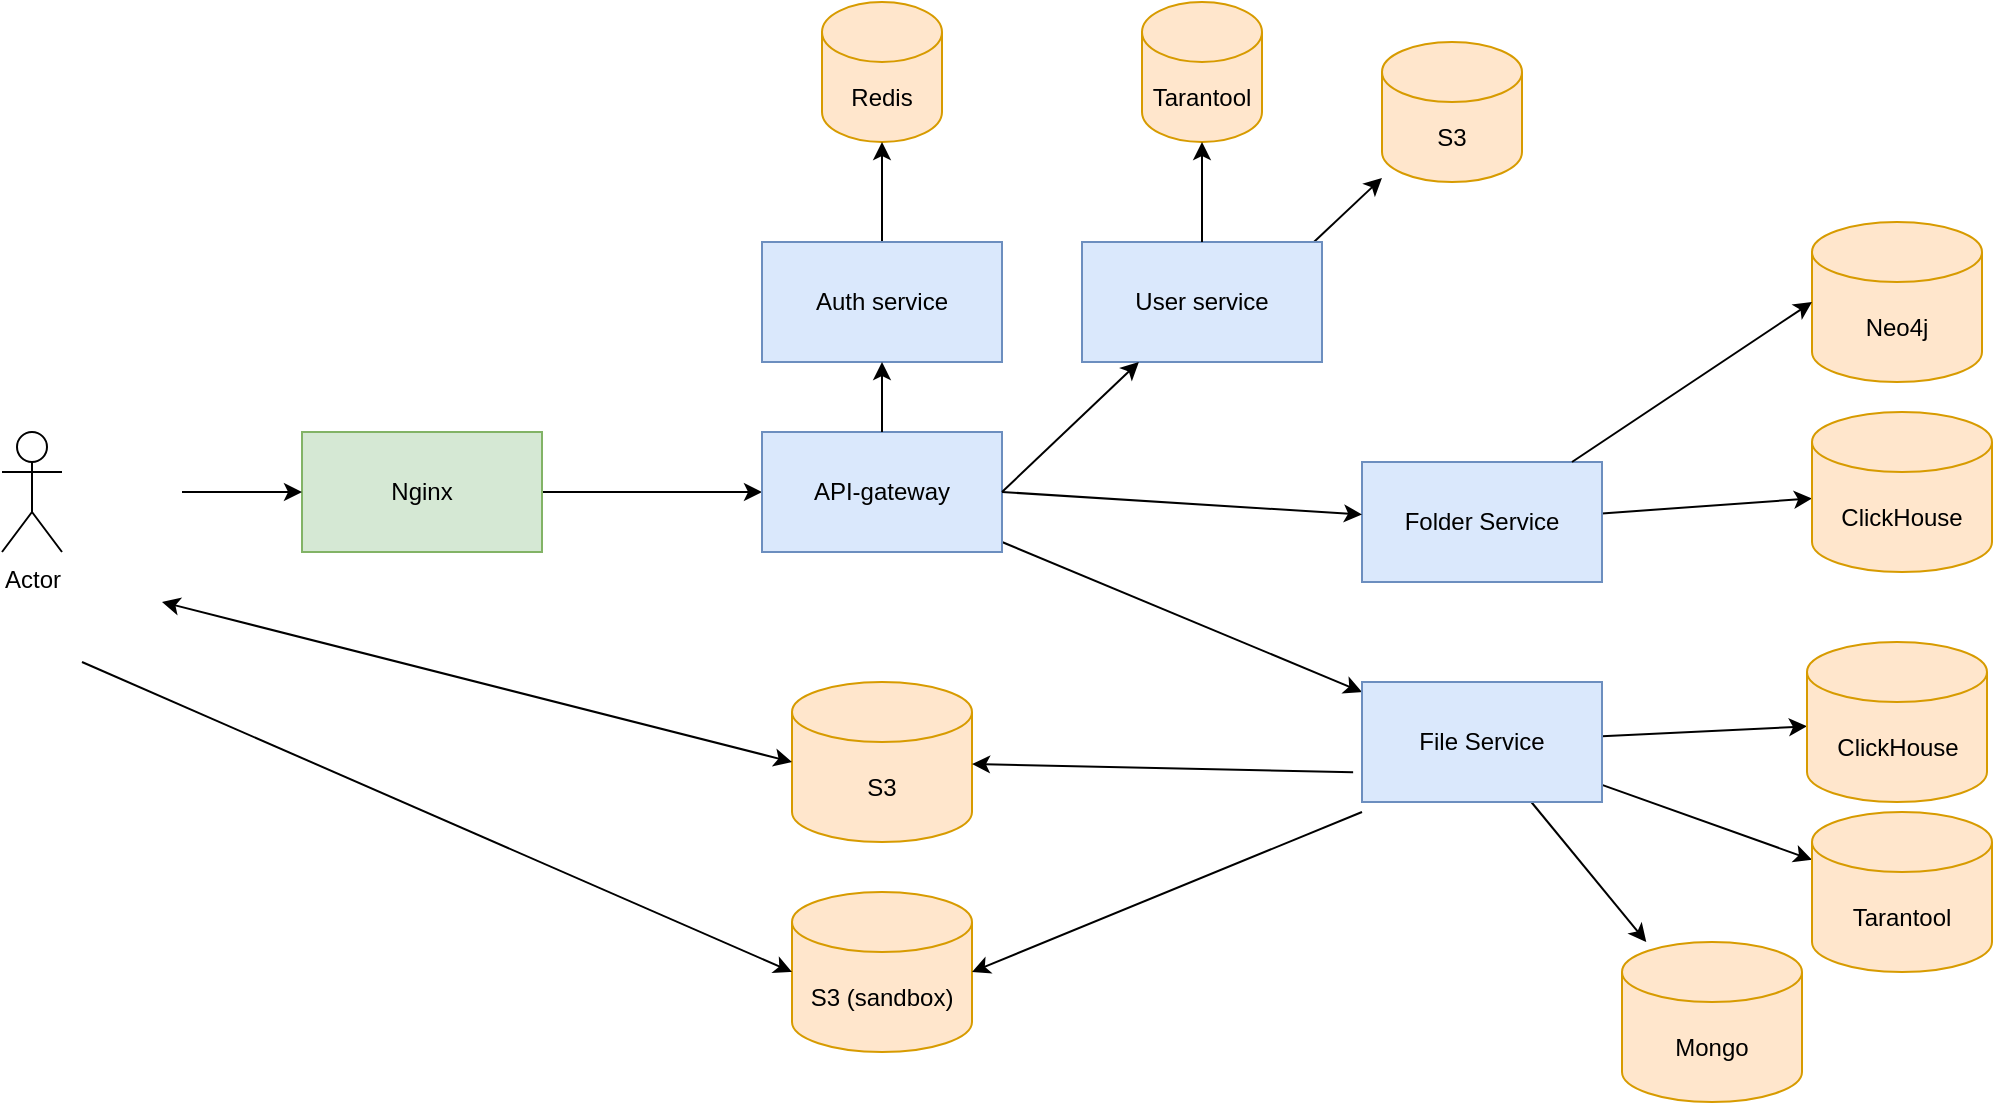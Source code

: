 <mxfile version="24.2.5" type="device">
  <diagram name="Страница — 1" id="QQREq4vhRbicFFmpkwqd">
    <mxGraphModel dx="1430" dy="830" grid="1" gridSize="10" guides="1" tooltips="1" connect="1" arrows="1" fold="1" page="1" pageScale="1" pageWidth="827" pageHeight="1169" math="0" shadow="0">
      <root>
        <mxCell id="0" />
        <mxCell id="1" parent="0" />
        <mxCell id="-TN5GB6mbDTB-ATYdh7D-3" value="Actor" style="shape=umlActor;verticalLabelPosition=bottom;verticalAlign=top;html=1;outlineConnect=0;" parent="1" vertex="1">
          <mxGeometry x="60" y="355" width="30" height="60" as="geometry" />
        </mxCell>
        <mxCell id="-TN5GB6mbDTB-ATYdh7D-13" style="edgeStyle=orthogonalEdgeStyle;rounded=0;orthogonalLoop=1;jettySize=auto;html=1;" parent="1" source="-TN5GB6mbDTB-ATYdh7D-6" target="-TN5GB6mbDTB-ATYdh7D-7" edge="1">
          <mxGeometry relative="1" as="geometry" />
        </mxCell>
        <mxCell id="-TN5GB6mbDTB-ATYdh7D-6" value="Nginx" style="rounded=0;whiteSpace=wrap;html=1;fillColor=#d5e8d4;strokeColor=#82b366;" parent="1" vertex="1">
          <mxGeometry x="210" y="355" width="120" height="60" as="geometry" />
        </mxCell>
        <mxCell id="-TN5GB6mbDTB-ATYdh7D-35" style="rounded=0;orthogonalLoop=1;jettySize=auto;html=1;" parent="1" source="-TN5GB6mbDTB-ATYdh7D-7" target="-TN5GB6mbDTB-ATYdh7D-24" edge="1">
          <mxGeometry relative="1" as="geometry" />
        </mxCell>
        <mxCell id="-TN5GB6mbDTB-ATYdh7D-7" value="API-gateway" style="rounded=0;whiteSpace=wrap;html=1;fillColor=#dae8fc;strokeColor=#6c8ebf;" parent="1" vertex="1">
          <mxGeometry x="440" y="355" width="120" height="60" as="geometry" />
        </mxCell>
        <mxCell id="-TN5GB6mbDTB-ATYdh7D-11" value="" style="endArrow=classic;html=1;rounded=0;entryX=0;entryY=0.5;entryDx=0;entryDy=0;" parent="1" target="-TN5GB6mbDTB-ATYdh7D-6" edge="1">
          <mxGeometry width="50" height="50" relative="1" as="geometry">
            <mxPoint x="150" y="385" as="sourcePoint" />
            <mxPoint x="190" y="400" as="targetPoint" />
          </mxGeometry>
        </mxCell>
        <mxCell id="-TN5GB6mbDTB-ATYdh7D-14" value="Redis" style="shape=cylinder3;whiteSpace=wrap;html=1;boundedLbl=1;backgroundOutline=1;size=15;fillColor=#ffe6cc;strokeColor=#d79b00;" parent="1" vertex="1">
          <mxGeometry x="470" y="140" width="60" height="70" as="geometry" />
        </mxCell>
        <mxCell id="-TN5GB6mbDTB-ATYdh7D-20" style="edgeStyle=orthogonalEdgeStyle;rounded=0;orthogonalLoop=1;jettySize=auto;html=1;" parent="1" source="-TN5GB6mbDTB-ATYdh7D-16" target="-TN5GB6mbDTB-ATYdh7D-14" edge="1">
          <mxGeometry relative="1" as="geometry" />
        </mxCell>
        <mxCell id="-TN5GB6mbDTB-ATYdh7D-16" value="Auth service" style="rounded=0;whiteSpace=wrap;html=1;fillColor=#dae8fc;strokeColor=#6c8ebf;" parent="1" vertex="1">
          <mxGeometry x="440" y="260" width="120" height="60" as="geometry" />
        </mxCell>
        <mxCell id="_tfWTjdmwIMz37uuTFmy-4" style="rounded=0;orthogonalLoop=1;jettySize=auto;html=1;exitX=0.963;exitY=0.006;exitDx=0;exitDy=0;exitPerimeter=0;" edge="1" parent="1" source="-TN5GB6mbDTB-ATYdh7D-17" target="_tfWTjdmwIMz37uuTFmy-3">
          <mxGeometry relative="1" as="geometry" />
        </mxCell>
        <mxCell id="-TN5GB6mbDTB-ATYdh7D-17" value="User service" style="rounded=0;whiteSpace=wrap;html=1;fillColor=#dae8fc;strokeColor=#6c8ebf;" parent="1" vertex="1">
          <mxGeometry x="600" y="260" width="120" height="60" as="geometry" />
        </mxCell>
        <mxCell id="-TN5GB6mbDTB-ATYdh7D-18" value="" style="endArrow=classic;html=1;rounded=0;exitX=0.5;exitY=0;exitDx=0;exitDy=0;" parent="1" source="-TN5GB6mbDTB-ATYdh7D-7" target="-TN5GB6mbDTB-ATYdh7D-16" edge="1">
          <mxGeometry width="50" height="50" relative="1" as="geometry">
            <mxPoint x="490" y="320" as="sourcePoint" />
            <mxPoint x="540" y="270" as="targetPoint" />
          </mxGeometry>
        </mxCell>
        <mxCell id="-TN5GB6mbDTB-ATYdh7D-19" value="" style="endArrow=classic;html=1;rounded=0;exitX=1;exitY=0.5;exitDx=0;exitDy=0;" parent="1" source="-TN5GB6mbDTB-ATYdh7D-7" target="-TN5GB6mbDTB-ATYdh7D-17" edge="1">
          <mxGeometry width="50" height="50" relative="1" as="geometry">
            <mxPoint x="490" y="320" as="sourcePoint" />
            <mxPoint x="540" y="270" as="targetPoint" />
          </mxGeometry>
        </mxCell>
        <mxCell id="-TN5GB6mbDTB-ATYdh7D-22" value="Tarantool" style="shape=cylinder3;whiteSpace=wrap;html=1;boundedLbl=1;backgroundOutline=1;size=15;fillColor=#ffe6cc;strokeColor=#d79b00;" parent="1" vertex="1">
          <mxGeometry x="630" y="140" width="60" height="70" as="geometry" />
        </mxCell>
        <mxCell id="-TN5GB6mbDTB-ATYdh7D-23" value="" style="endArrow=classic;html=1;rounded=0;exitX=0.5;exitY=0;exitDx=0;exitDy=0;" parent="1" source="-TN5GB6mbDTB-ATYdh7D-17" target="-TN5GB6mbDTB-ATYdh7D-22" edge="1">
          <mxGeometry width="50" height="50" relative="1" as="geometry">
            <mxPoint x="490" y="320" as="sourcePoint" />
            <mxPoint x="640" y="230" as="targetPoint" />
          </mxGeometry>
        </mxCell>
        <mxCell id="-TN5GB6mbDTB-ATYdh7D-31" style="rounded=0;orthogonalLoop=1;jettySize=auto;html=1;" parent="1" source="-TN5GB6mbDTB-ATYdh7D-24" target="-TN5GB6mbDTB-ATYdh7D-29" edge="1">
          <mxGeometry relative="1" as="geometry" />
        </mxCell>
        <mxCell id="-TN5GB6mbDTB-ATYdh7D-39" style="rounded=0;orthogonalLoop=1;jettySize=auto;html=1;" parent="1" source="-TN5GB6mbDTB-ATYdh7D-24" target="-TN5GB6mbDTB-ATYdh7D-37" edge="1">
          <mxGeometry relative="1" as="geometry" />
        </mxCell>
        <mxCell id="_tfWTjdmwIMz37uuTFmy-2" style="rounded=0;orthogonalLoop=1;jettySize=auto;html=1;" edge="1" parent="1" source="-TN5GB6mbDTB-ATYdh7D-24" target="_tfWTjdmwIMz37uuTFmy-1">
          <mxGeometry relative="1" as="geometry" />
        </mxCell>
        <mxCell id="-TN5GB6mbDTB-ATYdh7D-24" value="File Service" style="rounded=0;whiteSpace=wrap;html=1;fillColor=#dae8fc;strokeColor=#6c8ebf;" parent="1" vertex="1">
          <mxGeometry x="740" y="480" width="120" height="60" as="geometry" />
        </mxCell>
        <mxCell id="-TN5GB6mbDTB-ATYdh7D-46" style="rounded=0;orthogonalLoop=1;jettySize=auto;html=1;" parent="1" source="-TN5GB6mbDTB-ATYdh7D-25" target="-TN5GB6mbDTB-ATYdh7D-44" edge="1">
          <mxGeometry relative="1" as="geometry" />
        </mxCell>
        <mxCell id="-TN5GB6mbDTB-ATYdh7D-25" value="Folder Service" style="rounded=0;whiteSpace=wrap;html=1;fillColor=#dae8fc;strokeColor=#6c8ebf;" parent="1" vertex="1">
          <mxGeometry x="740" y="370" width="120" height="60" as="geometry" />
        </mxCell>
        <mxCell id="-TN5GB6mbDTB-ATYdh7D-27" value="Neo4j" style="shape=cylinder3;whiteSpace=wrap;html=1;boundedLbl=1;backgroundOutline=1;size=15;fillColor=#ffe6cc;strokeColor=#d79b00;" parent="1" vertex="1">
          <mxGeometry x="965" y="250" width="85" height="80" as="geometry" />
        </mxCell>
        <mxCell id="-TN5GB6mbDTB-ATYdh7D-28" style="rounded=0;orthogonalLoop=1;jettySize=auto;html=1;entryX=0;entryY=0.5;entryDx=0;entryDy=0;entryPerimeter=0;" parent="1" source="-TN5GB6mbDTB-ATYdh7D-25" target="-TN5GB6mbDTB-ATYdh7D-27" edge="1">
          <mxGeometry relative="1" as="geometry" />
        </mxCell>
        <mxCell id="-TN5GB6mbDTB-ATYdh7D-29" value="Mongo" style="shape=cylinder3;whiteSpace=wrap;html=1;boundedLbl=1;backgroundOutline=1;size=15;fillColor=#ffe6cc;strokeColor=#d79b00;" parent="1" vertex="1">
          <mxGeometry x="870" y="610" width="90" height="80" as="geometry" />
        </mxCell>
        <mxCell id="-TN5GB6mbDTB-ATYdh7D-34" value="" style="endArrow=classic;html=1;rounded=0;exitX=1;exitY=0.5;exitDx=0;exitDy=0;" parent="1" source="-TN5GB6mbDTB-ATYdh7D-7" target="-TN5GB6mbDTB-ATYdh7D-25" edge="1">
          <mxGeometry width="50" height="50" relative="1" as="geometry">
            <mxPoint x="790" y="490" as="sourcePoint" />
            <mxPoint x="840" y="440" as="targetPoint" />
          </mxGeometry>
        </mxCell>
        <mxCell id="-TN5GB6mbDTB-ATYdh7D-37" value="ClickHouse" style="shape=cylinder3;whiteSpace=wrap;html=1;boundedLbl=1;backgroundOutline=1;size=15;fillColor=#ffe6cc;strokeColor=#d79b00;" parent="1" vertex="1">
          <mxGeometry x="962.5" y="460" width="90" height="80" as="geometry" />
        </mxCell>
        <mxCell id="-TN5GB6mbDTB-ATYdh7D-41" value="S3" style="shape=cylinder3;whiteSpace=wrap;html=1;boundedLbl=1;backgroundOutline=1;size=15;fillColor=#ffe6cc;strokeColor=#d79b00;" parent="1" vertex="1">
          <mxGeometry x="455" y="480" width="90" height="80" as="geometry" />
        </mxCell>
        <mxCell id="-TN5GB6mbDTB-ATYdh7D-42" value="" style="endArrow=classic;html=1;rounded=0;exitX=-0.037;exitY=0.753;exitDx=0;exitDy=0;exitPerimeter=0;" parent="1" source="-TN5GB6mbDTB-ATYdh7D-24" target="-TN5GB6mbDTB-ATYdh7D-41" edge="1">
          <mxGeometry width="50" height="50" relative="1" as="geometry">
            <mxPoint x="790" y="490" as="sourcePoint" />
            <mxPoint x="840" y="440" as="targetPoint" />
          </mxGeometry>
        </mxCell>
        <mxCell id="-TN5GB6mbDTB-ATYdh7D-43" value="" style="endArrow=classic;html=1;rounded=0;entryX=0;entryY=0.5;entryDx=0;entryDy=0;entryPerimeter=0;startArrow=classic;startFill=1;" parent="1" target="-TN5GB6mbDTB-ATYdh7D-41" edge="1">
          <mxGeometry width="50" height="50" relative="1" as="geometry">
            <mxPoint x="140" y="440" as="sourcePoint" />
            <mxPoint x="840" y="440" as="targetPoint" />
          </mxGeometry>
        </mxCell>
        <mxCell id="-TN5GB6mbDTB-ATYdh7D-44" value="ClickHouse" style="shape=cylinder3;whiteSpace=wrap;html=1;boundedLbl=1;backgroundOutline=1;size=15;fillColor=#ffe6cc;strokeColor=#d79b00;" parent="1" vertex="1">
          <mxGeometry x="965" y="345" width="90" height="80" as="geometry" />
        </mxCell>
        <mxCell id="_tfWTjdmwIMz37uuTFmy-1" value="Tarantool" style="shape=cylinder3;whiteSpace=wrap;html=1;boundedLbl=1;backgroundOutline=1;size=15;fillColor=#ffe6cc;strokeColor=#d79b00;" vertex="1" parent="1">
          <mxGeometry x="965" y="545" width="90" height="80" as="geometry" />
        </mxCell>
        <mxCell id="_tfWTjdmwIMz37uuTFmy-3" value="S3" style="shape=cylinder3;whiteSpace=wrap;html=1;boundedLbl=1;backgroundOutline=1;size=15;fillColor=#ffe6cc;strokeColor=#d79b00;" vertex="1" parent="1">
          <mxGeometry x="750" y="160" width="70" height="70" as="geometry" />
        </mxCell>
        <mxCell id="_tfWTjdmwIMz37uuTFmy-6" value="S3 (sandbox)" style="shape=cylinder3;whiteSpace=wrap;html=1;boundedLbl=1;backgroundOutline=1;size=15;fillColor=#ffe6cc;strokeColor=#d79b00;" vertex="1" parent="1">
          <mxGeometry x="455" y="585" width="90" height="80" as="geometry" />
        </mxCell>
        <mxCell id="_tfWTjdmwIMz37uuTFmy-7" value="" style="endArrow=classic;html=1;rounded=0;entryX=0;entryY=0.5;entryDx=0;entryDy=0;entryPerimeter=0;" edge="1" parent="1" target="_tfWTjdmwIMz37uuTFmy-6">
          <mxGeometry width="50" height="50" relative="1" as="geometry">
            <mxPoint x="100" y="470" as="sourcePoint" />
            <mxPoint x="710" y="410" as="targetPoint" />
          </mxGeometry>
        </mxCell>
        <mxCell id="_tfWTjdmwIMz37uuTFmy-8" value="" style="endArrow=classic;html=1;rounded=0;entryX=1;entryY=0.5;entryDx=0;entryDy=0;entryPerimeter=0;" edge="1" parent="1" target="_tfWTjdmwIMz37uuTFmy-6">
          <mxGeometry width="50" height="50" relative="1" as="geometry">
            <mxPoint x="740" y="545" as="sourcePoint" />
            <mxPoint x="710" y="410" as="targetPoint" />
          </mxGeometry>
        </mxCell>
      </root>
    </mxGraphModel>
  </diagram>
</mxfile>

